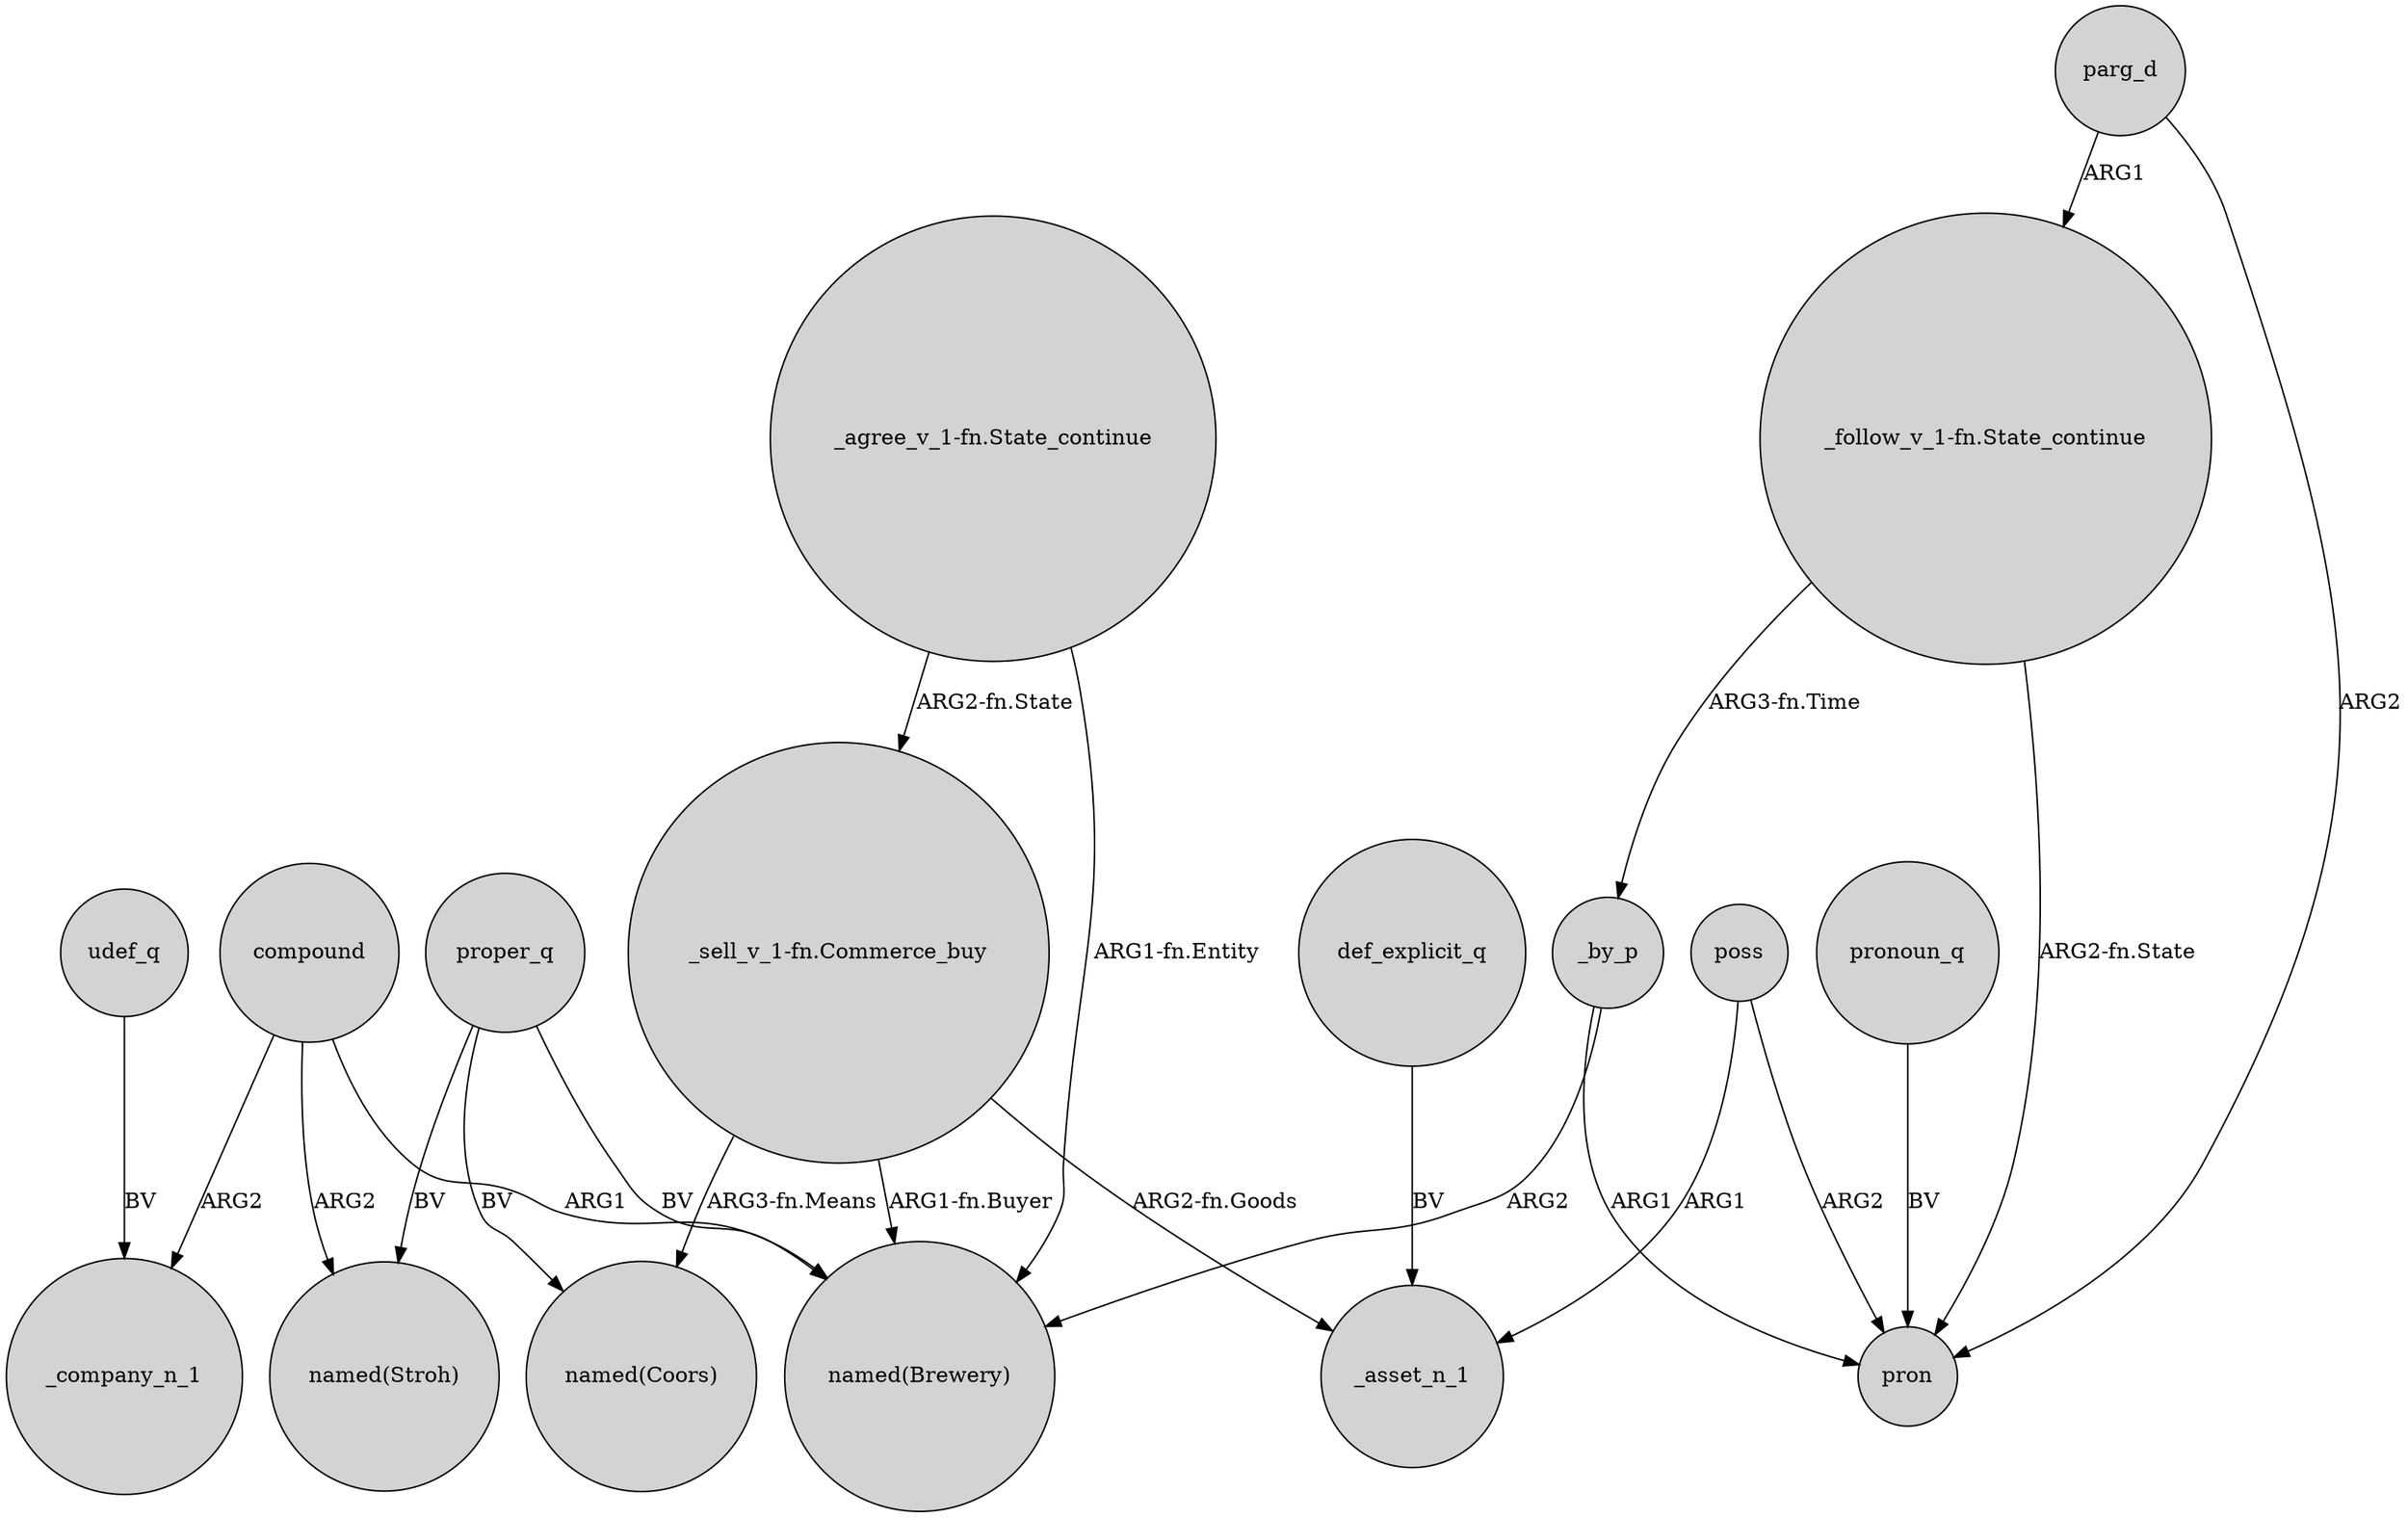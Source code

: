 digraph {
	node [shape=circle style=filled]
	proper_q -> "named(Brewery)" [label=BV]
	"_follow_v_1-fn.State_continue" -> pron [label="ARG2-fn.State"]
	compound -> _company_n_1 [label=ARG2]
	def_explicit_q -> _asset_n_1 [label=BV]
	udef_q -> _company_n_1 [label=BV]
	proper_q -> "named(Stroh)" [label=BV]
	proper_q -> "named(Coors)" [label=BV]
	parg_d -> pron [label=ARG2]
	"_sell_v_1-fn.Commerce_buy" -> "named(Coors)" [label="ARG3-fn.Means"]
	"_sell_v_1-fn.Commerce_buy" -> "named(Brewery)" [label="ARG1-fn.Buyer"]
	poss -> _asset_n_1 [label=ARG1]
	pronoun_q -> pron [label=BV]
	"_sell_v_1-fn.Commerce_buy" -> _asset_n_1 [label="ARG2-fn.Goods"]
	poss -> pron [label=ARG2]
	compound -> "named(Stroh)" [label=ARG2]
	parg_d -> "_follow_v_1-fn.State_continue" [label=ARG1]
	"_agree_v_1-fn.State_continue" -> "_sell_v_1-fn.Commerce_buy" [label="ARG2-fn.State"]
	compound -> "named(Brewery)" [label=ARG1]
	_by_p -> pron [label=ARG1]
	"_agree_v_1-fn.State_continue" -> "named(Brewery)" [label="ARG1-fn.Entity"]
	_by_p -> "named(Brewery)" [label=ARG2]
	"_follow_v_1-fn.State_continue" -> _by_p [label="ARG3-fn.Time"]
}
